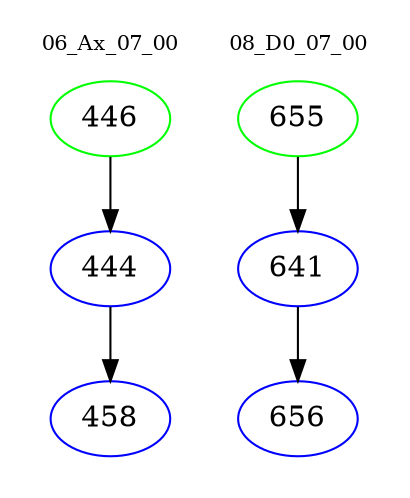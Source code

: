 digraph{
subgraph cluster_0 {
color = white
label = "06_Ax_07_00";
fontsize=10;
T0_446 [label="446", color="green"]
T0_446 -> T0_444 [color="black"]
T0_444 [label="444", color="blue"]
T0_444 -> T0_458 [color="black"]
T0_458 [label="458", color="blue"]
}
subgraph cluster_1 {
color = white
label = "08_D0_07_00";
fontsize=10;
T1_655 [label="655", color="green"]
T1_655 -> T1_641 [color="black"]
T1_641 [label="641", color="blue"]
T1_641 -> T1_656 [color="black"]
T1_656 [label="656", color="blue"]
}
}
